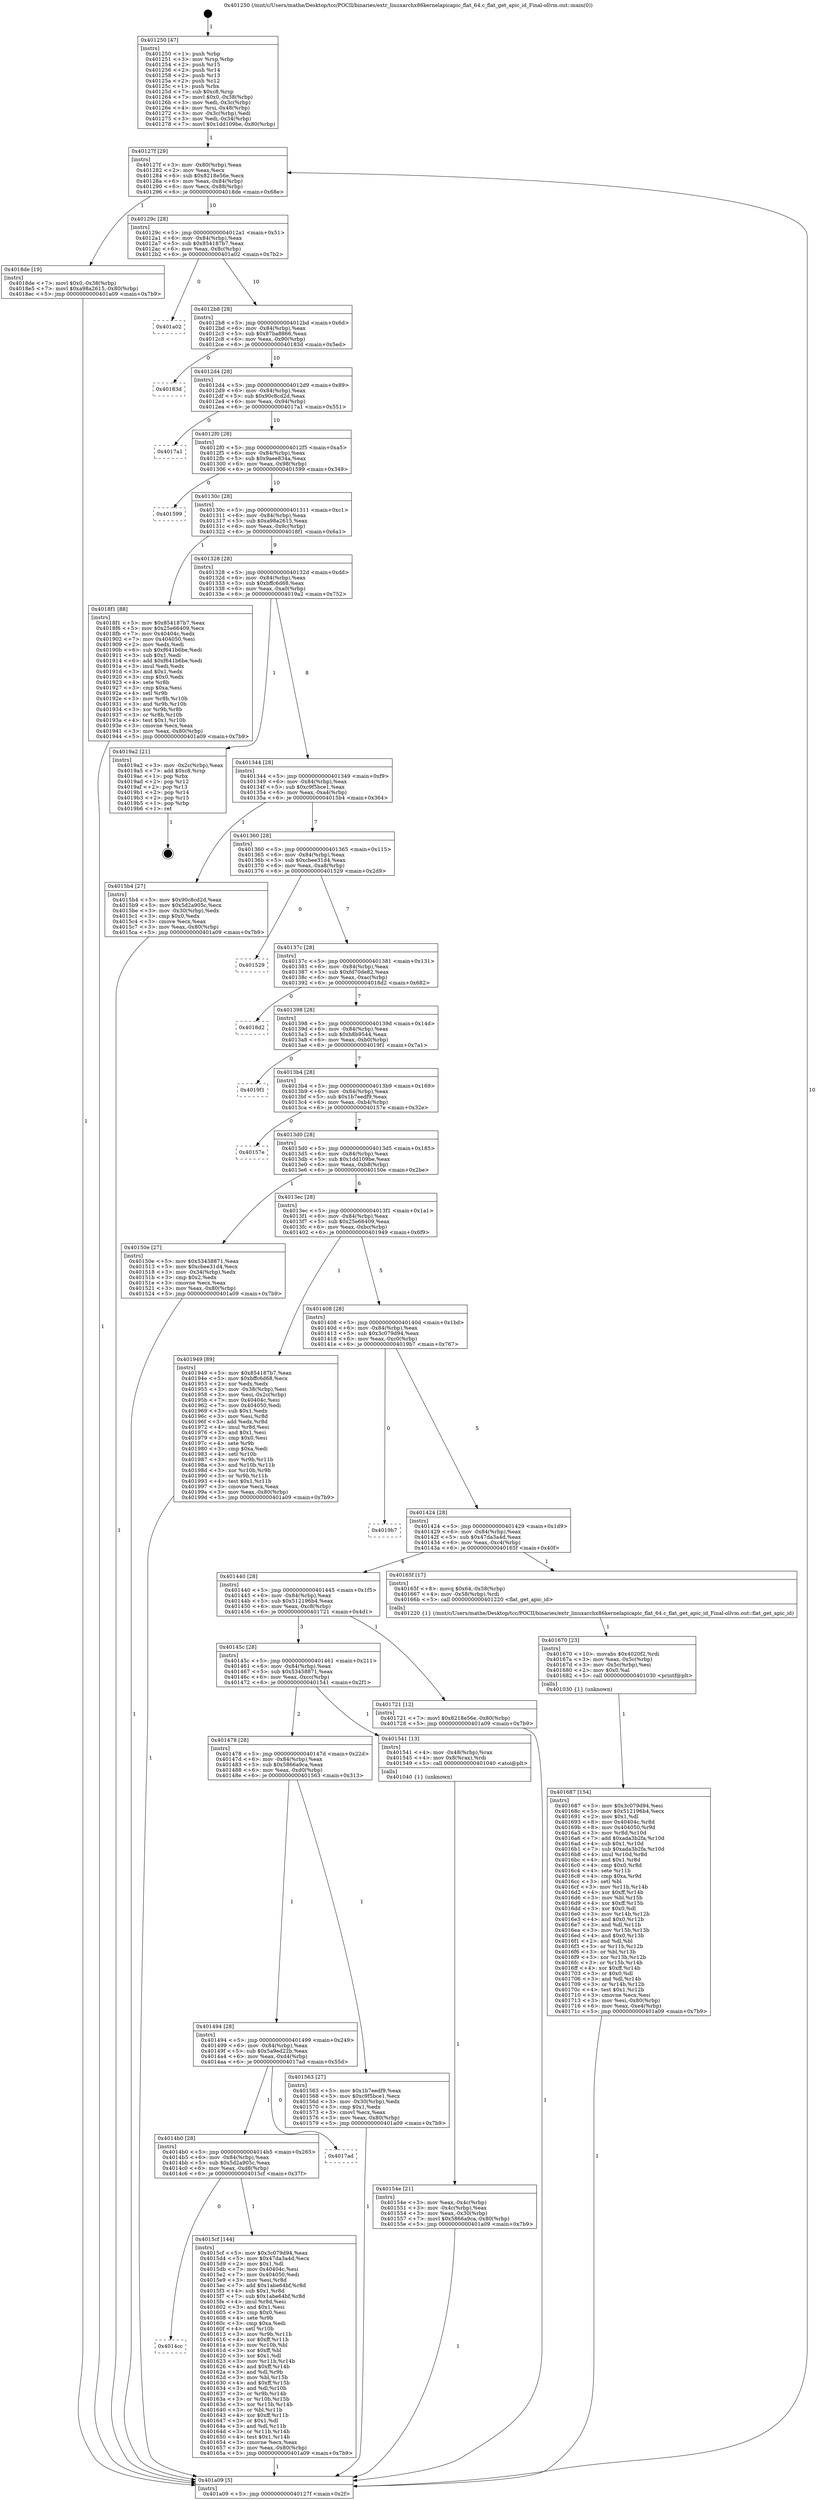 digraph "0x401250" {
  label = "0x401250 (/mnt/c/Users/mathe/Desktop/tcc/POCII/binaries/extr_linuxarchx86kernelapicapic_flat_64.c_flat_get_apic_id_Final-ollvm.out::main(0))"
  labelloc = "t"
  node[shape=record]

  Entry [label="",width=0.3,height=0.3,shape=circle,fillcolor=black,style=filled]
  "0x40127f" [label="{
     0x40127f [29]\l
     | [instrs]\l
     &nbsp;&nbsp;0x40127f \<+3\>: mov -0x80(%rbp),%eax\l
     &nbsp;&nbsp;0x401282 \<+2\>: mov %eax,%ecx\l
     &nbsp;&nbsp;0x401284 \<+6\>: sub $0x8218e56e,%ecx\l
     &nbsp;&nbsp;0x40128a \<+6\>: mov %eax,-0x84(%rbp)\l
     &nbsp;&nbsp;0x401290 \<+6\>: mov %ecx,-0x88(%rbp)\l
     &nbsp;&nbsp;0x401296 \<+6\>: je 00000000004018de \<main+0x68e\>\l
  }"]
  "0x4018de" [label="{
     0x4018de [19]\l
     | [instrs]\l
     &nbsp;&nbsp;0x4018de \<+7\>: movl $0x0,-0x38(%rbp)\l
     &nbsp;&nbsp;0x4018e5 \<+7\>: movl $0xa98a2615,-0x80(%rbp)\l
     &nbsp;&nbsp;0x4018ec \<+5\>: jmp 0000000000401a09 \<main+0x7b9\>\l
  }"]
  "0x40129c" [label="{
     0x40129c [28]\l
     | [instrs]\l
     &nbsp;&nbsp;0x40129c \<+5\>: jmp 00000000004012a1 \<main+0x51\>\l
     &nbsp;&nbsp;0x4012a1 \<+6\>: mov -0x84(%rbp),%eax\l
     &nbsp;&nbsp;0x4012a7 \<+5\>: sub $0x854187b7,%eax\l
     &nbsp;&nbsp;0x4012ac \<+6\>: mov %eax,-0x8c(%rbp)\l
     &nbsp;&nbsp;0x4012b2 \<+6\>: je 0000000000401a02 \<main+0x7b2\>\l
  }"]
  Exit [label="",width=0.3,height=0.3,shape=circle,fillcolor=black,style=filled,peripheries=2]
  "0x401a02" [label="{
     0x401a02\l
  }", style=dashed]
  "0x4012b8" [label="{
     0x4012b8 [28]\l
     | [instrs]\l
     &nbsp;&nbsp;0x4012b8 \<+5\>: jmp 00000000004012bd \<main+0x6d\>\l
     &nbsp;&nbsp;0x4012bd \<+6\>: mov -0x84(%rbp),%eax\l
     &nbsp;&nbsp;0x4012c3 \<+5\>: sub $0x87ba8866,%eax\l
     &nbsp;&nbsp;0x4012c8 \<+6\>: mov %eax,-0x90(%rbp)\l
     &nbsp;&nbsp;0x4012ce \<+6\>: je 000000000040183d \<main+0x5ed\>\l
  }"]
  "0x401687" [label="{
     0x401687 [154]\l
     | [instrs]\l
     &nbsp;&nbsp;0x401687 \<+5\>: mov $0x3c079d94,%esi\l
     &nbsp;&nbsp;0x40168c \<+5\>: mov $0x512196b4,%ecx\l
     &nbsp;&nbsp;0x401691 \<+2\>: mov $0x1,%dl\l
     &nbsp;&nbsp;0x401693 \<+8\>: mov 0x40404c,%r8d\l
     &nbsp;&nbsp;0x40169b \<+8\>: mov 0x404050,%r9d\l
     &nbsp;&nbsp;0x4016a3 \<+3\>: mov %r8d,%r10d\l
     &nbsp;&nbsp;0x4016a6 \<+7\>: add $0xada3b2fa,%r10d\l
     &nbsp;&nbsp;0x4016ad \<+4\>: sub $0x1,%r10d\l
     &nbsp;&nbsp;0x4016b1 \<+7\>: sub $0xada3b2fa,%r10d\l
     &nbsp;&nbsp;0x4016b8 \<+4\>: imul %r10d,%r8d\l
     &nbsp;&nbsp;0x4016bc \<+4\>: and $0x1,%r8d\l
     &nbsp;&nbsp;0x4016c0 \<+4\>: cmp $0x0,%r8d\l
     &nbsp;&nbsp;0x4016c4 \<+4\>: sete %r11b\l
     &nbsp;&nbsp;0x4016c8 \<+4\>: cmp $0xa,%r9d\l
     &nbsp;&nbsp;0x4016cc \<+3\>: setl %bl\l
     &nbsp;&nbsp;0x4016cf \<+3\>: mov %r11b,%r14b\l
     &nbsp;&nbsp;0x4016d2 \<+4\>: xor $0xff,%r14b\l
     &nbsp;&nbsp;0x4016d6 \<+3\>: mov %bl,%r15b\l
     &nbsp;&nbsp;0x4016d9 \<+4\>: xor $0xff,%r15b\l
     &nbsp;&nbsp;0x4016dd \<+3\>: xor $0x0,%dl\l
     &nbsp;&nbsp;0x4016e0 \<+3\>: mov %r14b,%r12b\l
     &nbsp;&nbsp;0x4016e3 \<+4\>: and $0x0,%r12b\l
     &nbsp;&nbsp;0x4016e7 \<+3\>: and %dl,%r11b\l
     &nbsp;&nbsp;0x4016ea \<+3\>: mov %r15b,%r13b\l
     &nbsp;&nbsp;0x4016ed \<+4\>: and $0x0,%r13b\l
     &nbsp;&nbsp;0x4016f1 \<+2\>: and %dl,%bl\l
     &nbsp;&nbsp;0x4016f3 \<+3\>: or %r11b,%r12b\l
     &nbsp;&nbsp;0x4016f6 \<+3\>: or %bl,%r13b\l
     &nbsp;&nbsp;0x4016f9 \<+3\>: xor %r13b,%r12b\l
     &nbsp;&nbsp;0x4016fc \<+3\>: or %r15b,%r14b\l
     &nbsp;&nbsp;0x4016ff \<+4\>: xor $0xff,%r14b\l
     &nbsp;&nbsp;0x401703 \<+3\>: or $0x0,%dl\l
     &nbsp;&nbsp;0x401706 \<+3\>: and %dl,%r14b\l
     &nbsp;&nbsp;0x401709 \<+3\>: or %r14b,%r12b\l
     &nbsp;&nbsp;0x40170c \<+4\>: test $0x1,%r12b\l
     &nbsp;&nbsp;0x401710 \<+3\>: cmovne %ecx,%esi\l
     &nbsp;&nbsp;0x401713 \<+3\>: mov %esi,-0x80(%rbp)\l
     &nbsp;&nbsp;0x401716 \<+6\>: mov %eax,-0xe4(%rbp)\l
     &nbsp;&nbsp;0x40171c \<+5\>: jmp 0000000000401a09 \<main+0x7b9\>\l
  }"]
  "0x40183d" [label="{
     0x40183d\l
  }", style=dashed]
  "0x4012d4" [label="{
     0x4012d4 [28]\l
     | [instrs]\l
     &nbsp;&nbsp;0x4012d4 \<+5\>: jmp 00000000004012d9 \<main+0x89\>\l
     &nbsp;&nbsp;0x4012d9 \<+6\>: mov -0x84(%rbp),%eax\l
     &nbsp;&nbsp;0x4012df \<+5\>: sub $0x90c8cd2d,%eax\l
     &nbsp;&nbsp;0x4012e4 \<+6\>: mov %eax,-0x94(%rbp)\l
     &nbsp;&nbsp;0x4012ea \<+6\>: je 00000000004017a1 \<main+0x551\>\l
  }"]
  "0x401670" [label="{
     0x401670 [23]\l
     | [instrs]\l
     &nbsp;&nbsp;0x401670 \<+10\>: movabs $0x4020f2,%rdi\l
     &nbsp;&nbsp;0x40167a \<+3\>: mov %eax,-0x5c(%rbp)\l
     &nbsp;&nbsp;0x40167d \<+3\>: mov -0x5c(%rbp),%esi\l
     &nbsp;&nbsp;0x401680 \<+2\>: mov $0x0,%al\l
     &nbsp;&nbsp;0x401682 \<+5\>: call 0000000000401030 \<printf@plt\>\l
     | [calls]\l
     &nbsp;&nbsp;0x401030 \{1\} (unknown)\l
  }"]
  "0x4017a1" [label="{
     0x4017a1\l
  }", style=dashed]
  "0x4012f0" [label="{
     0x4012f0 [28]\l
     | [instrs]\l
     &nbsp;&nbsp;0x4012f0 \<+5\>: jmp 00000000004012f5 \<main+0xa5\>\l
     &nbsp;&nbsp;0x4012f5 \<+6\>: mov -0x84(%rbp),%eax\l
     &nbsp;&nbsp;0x4012fb \<+5\>: sub $0x9aee834a,%eax\l
     &nbsp;&nbsp;0x401300 \<+6\>: mov %eax,-0x98(%rbp)\l
     &nbsp;&nbsp;0x401306 \<+6\>: je 0000000000401599 \<main+0x349\>\l
  }"]
  "0x4014cc" [label="{
     0x4014cc\l
  }", style=dashed]
  "0x401599" [label="{
     0x401599\l
  }", style=dashed]
  "0x40130c" [label="{
     0x40130c [28]\l
     | [instrs]\l
     &nbsp;&nbsp;0x40130c \<+5\>: jmp 0000000000401311 \<main+0xc1\>\l
     &nbsp;&nbsp;0x401311 \<+6\>: mov -0x84(%rbp),%eax\l
     &nbsp;&nbsp;0x401317 \<+5\>: sub $0xa98a2615,%eax\l
     &nbsp;&nbsp;0x40131c \<+6\>: mov %eax,-0x9c(%rbp)\l
     &nbsp;&nbsp;0x401322 \<+6\>: je 00000000004018f1 \<main+0x6a1\>\l
  }"]
  "0x4015cf" [label="{
     0x4015cf [144]\l
     | [instrs]\l
     &nbsp;&nbsp;0x4015cf \<+5\>: mov $0x3c079d94,%eax\l
     &nbsp;&nbsp;0x4015d4 \<+5\>: mov $0x47da3a4d,%ecx\l
     &nbsp;&nbsp;0x4015d9 \<+2\>: mov $0x1,%dl\l
     &nbsp;&nbsp;0x4015db \<+7\>: mov 0x40404c,%esi\l
     &nbsp;&nbsp;0x4015e2 \<+7\>: mov 0x404050,%edi\l
     &nbsp;&nbsp;0x4015e9 \<+3\>: mov %esi,%r8d\l
     &nbsp;&nbsp;0x4015ec \<+7\>: add $0x1abe64bf,%r8d\l
     &nbsp;&nbsp;0x4015f3 \<+4\>: sub $0x1,%r8d\l
     &nbsp;&nbsp;0x4015f7 \<+7\>: sub $0x1abe64bf,%r8d\l
     &nbsp;&nbsp;0x4015fe \<+4\>: imul %r8d,%esi\l
     &nbsp;&nbsp;0x401602 \<+3\>: and $0x1,%esi\l
     &nbsp;&nbsp;0x401605 \<+3\>: cmp $0x0,%esi\l
     &nbsp;&nbsp;0x401608 \<+4\>: sete %r9b\l
     &nbsp;&nbsp;0x40160c \<+3\>: cmp $0xa,%edi\l
     &nbsp;&nbsp;0x40160f \<+4\>: setl %r10b\l
     &nbsp;&nbsp;0x401613 \<+3\>: mov %r9b,%r11b\l
     &nbsp;&nbsp;0x401616 \<+4\>: xor $0xff,%r11b\l
     &nbsp;&nbsp;0x40161a \<+3\>: mov %r10b,%bl\l
     &nbsp;&nbsp;0x40161d \<+3\>: xor $0xff,%bl\l
     &nbsp;&nbsp;0x401620 \<+3\>: xor $0x1,%dl\l
     &nbsp;&nbsp;0x401623 \<+3\>: mov %r11b,%r14b\l
     &nbsp;&nbsp;0x401626 \<+4\>: and $0xff,%r14b\l
     &nbsp;&nbsp;0x40162a \<+3\>: and %dl,%r9b\l
     &nbsp;&nbsp;0x40162d \<+3\>: mov %bl,%r15b\l
     &nbsp;&nbsp;0x401630 \<+4\>: and $0xff,%r15b\l
     &nbsp;&nbsp;0x401634 \<+3\>: and %dl,%r10b\l
     &nbsp;&nbsp;0x401637 \<+3\>: or %r9b,%r14b\l
     &nbsp;&nbsp;0x40163a \<+3\>: or %r10b,%r15b\l
     &nbsp;&nbsp;0x40163d \<+3\>: xor %r15b,%r14b\l
     &nbsp;&nbsp;0x401640 \<+3\>: or %bl,%r11b\l
     &nbsp;&nbsp;0x401643 \<+4\>: xor $0xff,%r11b\l
     &nbsp;&nbsp;0x401647 \<+3\>: or $0x1,%dl\l
     &nbsp;&nbsp;0x40164a \<+3\>: and %dl,%r11b\l
     &nbsp;&nbsp;0x40164d \<+3\>: or %r11b,%r14b\l
     &nbsp;&nbsp;0x401650 \<+4\>: test $0x1,%r14b\l
     &nbsp;&nbsp;0x401654 \<+3\>: cmovne %ecx,%eax\l
     &nbsp;&nbsp;0x401657 \<+3\>: mov %eax,-0x80(%rbp)\l
     &nbsp;&nbsp;0x40165a \<+5\>: jmp 0000000000401a09 \<main+0x7b9\>\l
  }"]
  "0x4018f1" [label="{
     0x4018f1 [88]\l
     | [instrs]\l
     &nbsp;&nbsp;0x4018f1 \<+5\>: mov $0x854187b7,%eax\l
     &nbsp;&nbsp;0x4018f6 \<+5\>: mov $0x25e66409,%ecx\l
     &nbsp;&nbsp;0x4018fb \<+7\>: mov 0x40404c,%edx\l
     &nbsp;&nbsp;0x401902 \<+7\>: mov 0x404050,%esi\l
     &nbsp;&nbsp;0x401909 \<+2\>: mov %edx,%edi\l
     &nbsp;&nbsp;0x40190b \<+6\>: sub $0xf641b6be,%edi\l
     &nbsp;&nbsp;0x401911 \<+3\>: sub $0x1,%edi\l
     &nbsp;&nbsp;0x401914 \<+6\>: add $0xf641b6be,%edi\l
     &nbsp;&nbsp;0x40191a \<+3\>: imul %edi,%edx\l
     &nbsp;&nbsp;0x40191d \<+3\>: and $0x1,%edx\l
     &nbsp;&nbsp;0x401920 \<+3\>: cmp $0x0,%edx\l
     &nbsp;&nbsp;0x401923 \<+4\>: sete %r8b\l
     &nbsp;&nbsp;0x401927 \<+3\>: cmp $0xa,%esi\l
     &nbsp;&nbsp;0x40192a \<+4\>: setl %r9b\l
     &nbsp;&nbsp;0x40192e \<+3\>: mov %r8b,%r10b\l
     &nbsp;&nbsp;0x401931 \<+3\>: and %r9b,%r10b\l
     &nbsp;&nbsp;0x401934 \<+3\>: xor %r9b,%r8b\l
     &nbsp;&nbsp;0x401937 \<+3\>: or %r8b,%r10b\l
     &nbsp;&nbsp;0x40193a \<+4\>: test $0x1,%r10b\l
     &nbsp;&nbsp;0x40193e \<+3\>: cmovne %ecx,%eax\l
     &nbsp;&nbsp;0x401941 \<+3\>: mov %eax,-0x80(%rbp)\l
     &nbsp;&nbsp;0x401944 \<+5\>: jmp 0000000000401a09 \<main+0x7b9\>\l
  }"]
  "0x401328" [label="{
     0x401328 [28]\l
     | [instrs]\l
     &nbsp;&nbsp;0x401328 \<+5\>: jmp 000000000040132d \<main+0xdd\>\l
     &nbsp;&nbsp;0x40132d \<+6\>: mov -0x84(%rbp),%eax\l
     &nbsp;&nbsp;0x401333 \<+5\>: sub $0xbffc6d68,%eax\l
     &nbsp;&nbsp;0x401338 \<+6\>: mov %eax,-0xa0(%rbp)\l
     &nbsp;&nbsp;0x40133e \<+6\>: je 00000000004019a2 \<main+0x752\>\l
  }"]
  "0x4014b0" [label="{
     0x4014b0 [28]\l
     | [instrs]\l
     &nbsp;&nbsp;0x4014b0 \<+5\>: jmp 00000000004014b5 \<main+0x265\>\l
     &nbsp;&nbsp;0x4014b5 \<+6\>: mov -0x84(%rbp),%eax\l
     &nbsp;&nbsp;0x4014bb \<+5\>: sub $0x5d2a905c,%eax\l
     &nbsp;&nbsp;0x4014c0 \<+6\>: mov %eax,-0xd8(%rbp)\l
     &nbsp;&nbsp;0x4014c6 \<+6\>: je 00000000004015cf \<main+0x37f\>\l
  }"]
  "0x4019a2" [label="{
     0x4019a2 [21]\l
     | [instrs]\l
     &nbsp;&nbsp;0x4019a2 \<+3\>: mov -0x2c(%rbp),%eax\l
     &nbsp;&nbsp;0x4019a5 \<+7\>: add $0xc8,%rsp\l
     &nbsp;&nbsp;0x4019ac \<+1\>: pop %rbx\l
     &nbsp;&nbsp;0x4019ad \<+2\>: pop %r12\l
     &nbsp;&nbsp;0x4019af \<+2\>: pop %r13\l
     &nbsp;&nbsp;0x4019b1 \<+2\>: pop %r14\l
     &nbsp;&nbsp;0x4019b3 \<+2\>: pop %r15\l
     &nbsp;&nbsp;0x4019b5 \<+1\>: pop %rbp\l
     &nbsp;&nbsp;0x4019b6 \<+1\>: ret\l
  }"]
  "0x401344" [label="{
     0x401344 [28]\l
     | [instrs]\l
     &nbsp;&nbsp;0x401344 \<+5\>: jmp 0000000000401349 \<main+0xf9\>\l
     &nbsp;&nbsp;0x401349 \<+6\>: mov -0x84(%rbp),%eax\l
     &nbsp;&nbsp;0x40134f \<+5\>: sub $0xc9f5bce1,%eax\l
     &nbsp;&nbsp;0x401354 \<+6\>: mov %eax,-0xa4(%rbp)\l
     &nbsp;&nbsp;0x40135a \<+6\>: je 00000000004015b4 \<main+0x364\>\l
  }"]
  "0x4017ad" [label="{
     0x4017ad\l
  }", style=dashed]
  "0x4015b4" [label="{
     0x4015b4 [27]\l
     | [instrs]\l
     &nbsp;&nbsp;0x4015b4 \<+5\>: mov $0x90c8cd2d,%eax\l
     &nbsp;&nbsp;0x4015b9 \<+5\>: mov $0x5d2a905c,%ecx\l
     &nbsp;&nbsp;0x4015be \<+3\>: mov -0x30(%rbp),%edx\l
     &nbsp;&nbsp;0x4015c1 \<+3\>: cmp $0x0,%edx\l
     &nbsp;&nbsp;0x4015c4 \<+3\>: cmove %ecx,%eax\l
     &nbsp;&nbsp;0x4015c7 \<+3\>: mov %eax,-0x80(%rbp)\l
     &nbsp;&nbsp;0x4015ca \<+5\>: jmp 0000000000401a09 \<main+0x7b9\>\l
  }"]
  "0x401360" [label="{
     0x401360 [28]\l
     | [instrs]\l
     &nbsp;&nbsp;0x401360 \<+5\>: jmp 0000000000401365 \<main+0x115\>\l
     &nbsp;&nbsp;0x401365 \<+6\>: mov -0x84(%rbp),%eax\l
     &nbsp;&nbsp;0x40136b \<+5\>: sub $0xcbee31d4,%eax\l
     &nbsp;&nbsp;0x401370 \<+6\>: mov %eax,-0xa8(%rbp)\l
     &nbsp;&nbsp;0x401376 \<+6\>: je 0000000000401529 \<main+0x2d9\>\l
  }"]
  "0x401494" [label="{
     0x401494 [28]\l
     | [instrs]\l
     &nbsp;&nbsp;0x401494 \<+5\>: jmp 0000000000401499 \<main+0x249\>\l
     &nbsp;&nbsp;0x401499 \<+6\>: mov -0x84(%rbp),%eax\l
     &nbsp;&nbsp;0x40149f \<+5\>: sub $0x5a9ed22b,%eax\l
     &nbsp;&nbsp;0x4014a4 \<+6\>: mov %eax,-0xd4(%rbp)\l
     &nbsp;&nbsp;0x4014aa \<+6\>: je 00000000004017ad \<main+0x55d\>\l
  }"]
  "0x401529" [label="{
     0x401529\l
  }", style=dashed]
  "0x40137c" [label="{
     0x40137c [28]\l
     | [instrs]\l
     &nbsp;&nbsp;0x40137c \<+5\>: jmp 0000000000401381 \<main+0x131\>\l
     &nbsp;&nbsp;0x401381 \<+6\>: mov -0x84(%rbp),%eax\l
     &nbsp;&nbsp;0x401387 \<+5\>: sub $0xfd70de82,%eax\l
     &nbsp;&nbsp;0x40138c \<+6\>: mov %eax,-0xac(%rbp)\l
     &nbsp;&nbsp;0x401392 \<+6\>: je 00000000004018d2 \<main+0x682\>\l
  }"]
  "0x401563" [label="{
     0x401563 [27]\l
     | [instrs]\l
     &nbsp;&nbsp;0x401563 \<+5\>: mov $0x1b7eedf9,%eax\l
     &nbsp;&nbsp;0x401568 \<+5\>: mov $0xc9f5bce1,%ecx\l
     &nbsp;&nbsp;0x40156d \<+3\>: mov -0x30(%rbp),%edx\l
     &nbsp;&nbsp;0x401570 \<+3\>: cmp $0x1,%edx\l
     &nbsp;&nbsp;0x401573 \<+3\>: cmovl %ecx,%eax\l
     &nbsp;&nbsp;0x401576 \<+3\>: mov %eax,-0x80(%rbp)\l
     &nbsp;&nbsp;0x401579 \<+5\>: jmp 0000000000401a09 \<main+0x7b9\>\l
  }"]
  "0x4018d2" [label="{
     0x4018d2\l
  }", style=dashed]
  "0x401398" [label="{
     0x401398 [28]\l
     | [instrs]\l
     &nbsp;&nbsp;0x401398 \<+5\>: jmp 000000000040139d \<main+0x14d\>\l
     &nbsp;&nbsp;0x40139d \<+6\>: mov -0x84(%rbp),%eax\l
     &nbsp;&nbsp;0x4013a3 \<+5\>: sub $0xb8b9544,%eax\l
     &nbsp;&nbsp;0x4013a8 \<+6\>: mov %eax,-0xb0(%rbp)\l
     &nbsp;&nbsp;0x4013ae \<+6\>: je 00000000004019f1 \<main+0x7a1\>\l
  }"]
  "0x40154e" [label="{
     0x40154e [21]\l
     | [instrs]\l
     &nbsp;&nbsp;0x40154e \<+3\>: mov %eax,-0x4c(%rbp)\l
     &nbsp;&nbsp;0x401551 \<+3\>: mov -0x4c(%rbp),%eax\l
     &nbsp;&nbsp;0x401554 \<+3\>: mov %eax,-0x30(%rbp)\l
     &nbsp;&nbsp;0x401557 \<+7\>: movl $0x5866a9ca,-0x80(%rbp)\l
     &nbsp;&nbsp;0x40155e \<+5\>: jmp 0000000000401a09 \<main+0x7b9\>\l
  }"]
  "0x4019f1" [label="{
     0x4019f1\l
  }", style=dashed]
  "0x4013b4" [label="{
     0x4013b4 [28]\l
     | [instrs]\l
     &nbsp;&nbsp;0x4013b4 \<+5\>: jmp 00000000004013b9 \<main+0x169\>\l
     &nbsp;&nbsp;0x4013b9 \<+6\>: mov -0x84(%rbp),%eax\l
     &nbsp;&nbsp;0x4013bf \<+5\>: sub $0x1b7eedf9,%eax\l
     &nbsp;&nbsp;0x4013c4 \<+6\>: mov %eax,-0xb4(%rbp)\l
     &nbsp;&nbsp;0x4013ca \<+6\>: je 000000000040157e \<main+0x32e\>\l
  }"]
  "0x401478" [label="{
     0x401478 [28]\l
     | [instrs]\l
     &nbsp;&nbsp;0x401478 \<+5\>: jmp 000000000040147d \<main+0x22d\>\l
     &nbsp;&nbsp;0x40147d \<+6\>: mov -0x84(%rbp),%eax\l
     &nbsp;&nbsp;0x401483 \<+5\>: sub $0x5866a9ca,%eax\l
     &nbsp;&nbsp;0x401488 \<+6\>: mov %eax,-0xd0(%rbp)\l
     &nbsp;&nbsp;0x40148e \<+6\>: je 0000000000401563 \<main+0x313\>\l
  }"]
  "0x40157e" [label="{
     0x40157e\l
  }", style=dashed]
  "0x4013d0" [label="{
     0x4013d0 [28]\l
     | [instrs]\l
     &nbsp;&nbsp;0x4013d0 \<+5\>: jmp 00000000004013d5 \<main+0x185\>\l
     &nbsp;&nbsp;0x4013d5 \<+6\>: mov -0x84(%rbp),%eax\l
     &nbsp;&nbsp;0x4013db \<+5\>: sub $0x1dd109be,%eax\l
     &nbsp;&nbsp;0x4013e0 \<+6\>: mov %eax,-0xb8(%rbp)\l
     &nbsp;&nbsp;0x4013e6 \<+6\>: je 000000000040150e \<main+0x2be\>\l
  }"]
  "0x401541" [label="{
     0x401541 [13]\l
     | [instrs]\l
     &nbsp;&nbsp;0x401541 \<+4\>: mov -0x48(%rbp),%rax\l
     &nbsp;&nbsp;0x401545 \<+4\>: mov 0x8(%rax),%rdi\l
     &nbsp;&nbsp;0x401549 \<+5\>: call 0000000000401040 \<atoi@plt\>\l
     | [calls]\l
     &nbsp;&nbsp;0x401040 \{1\} (unknown)\l
  }"]
  "0x40150e" [label="{
     0x40150e [27]\l
     | [instrs]\l
     &nbsp;&nbsp;0x40150e \<+5\>: mov $0x53458871,%eax\l
     &nbsp;&nbsp;0x401513 \<+5\>: mov $0xcbee31d4,%ecx\l
     &nbsp;&nbsp;0x401518 \<+3\>: mov -0x34(%rbp),%edx\l
     &nbsp;&nbsp;0x40151b \<+3\>: cmp $0x2,%edx\l
     &nbsp;&nbsp;0x40151e \<+3\>: cmovne %ecx,%eax\l
     &nbsp;&nbsp;0x401521 \<+3\>: mov %eax,-0x80(%rbp)\l
     &nbsp;&nbsp;0x401524 \<+5\>: jmp 0000000000401a09 \<main+0x7b9\>\l
  }"]
  "0x4013ec" [label="{
     0x4013ec [28]\l
     | [instrs]\l
     &nbsp;&nbsp;0x4013ec \<+5\>: jmp 00000000004013f1 \<main+0x1a1\>\l
     &nbsp;&nbsp;0x4013f1 \<+6\>: mov -0x84(%rbp),%eax\l
     &nbsp;&nbsp;0x4013f7 \<+5\>: sub $0x25e66409,%eax\l
     &nbsp;&nbsp;0x4013fc \<+6\>: mov %eax,-0xbc(%rbp)\l
     &nbsp;&nbsp;0x401402 \<+6\>: je 0000000000401949 \<main+0x6f9\>\l
  }"]
  "0x401a09" [label="{
     0x401a09 [5]\l
     | [instrs]\l
     &nbsp;&nbsp;0x401a09 \<+5\>: jmp 000000000040127f \<main+0x2f\>\l
  }"]
  "0x401250" [label="{
     0x401250 [47]\l
     | [instrs]\l
     &nbsp;&nbsp;0x401250 \<+1\>: push %rbp\l
     &nbsp;&nbsp;0x401251 \<+3\>: mov %rsp,%rbp\l
     &nbsp;&nbsp;0x401254 \<+2\>: push %r15\l
     &nbsp;&nbsp;0x401256 \<+2\>: push %r14\l
     &nbsp;&nbsp;0x401258 \<+2\>: push %r13\l
     &nbsp;&nbsp;0x40125a \<+2\>: push %r12\l
     &nbsp;&nbsp;0x40125c \<+1\>: push %rbx\l
     &nbsp;&nbsp;0x40125d \<+7\>: sub $0xc8,%rsp\l
     &nbsp;&nbsp;0x401264 \<+7\>: movl $0x0,-0x38(%rbp)\l
     &nbsp;&nbsp;0x40126b \<+3\>: mov %edi,-0x3c(%rbp)\l
     &nbsp;&nbsp;0x40126e \<+4\>: mov %rsi,-0x48(%rbp)\l
     &nbsp;&nbsp;0x401272 \<+3\>: mov -0x3c(%rbp),%edi\l
     &nbsp;&nbsp;0x401275 \<+3\>: mov %edi,-0x34(%rbp)\l
     &nbsp;&nbsp;0x401278 \<+7\>: movl $0x1dd109be,-0x80(%rbp)\l
  }"]
  "0x40145c" [label="{
     0x40145c [28]\l
     | [instrs]\l
     &nbsp;&nbsp;0x40145c \<+5\>: jmp 0000000000401461 \<main+0x211\>\l
     &nbsp;&nbsp;0x401461 \<+6\>: mov -0x84(%rbp),%eax\l
     &nbsp;&nbsp;0x401467 \<+5\>: sub $0x53458871,%eax\l
     &nbsp;&nbsp;0x40146c \<+6\>: mov %eax,-0xcc(%rbp)\l
     &nbsp;&nbsp;0x401472 \<+6\>: je 0000000000401541 \<main+0x2f1\>\l
  }"]
  "0x401949" [label="{
     0x401949 [89]\l
     | [instrs]\l
     &nbsp;&nbsp;0x401949 \<+5\>: mov $0x854187b7,%eax\l
     &nbsp;&nbsp;0x40194e \<+5\>: mov $0xbffc6d68,%ecx\l
     &nbsp;&nbsp;0x401953 \<+2\>: xor %edx,%edx\l
     &nbsp;&nbsp;0x401955 \<+3\>: mov -0x38(%rbp),%esi\l
     &nbsp;&nbsp;0x401958 \<+3\>: mov %esi,-0x2c(%rbp)\l
     &nbsp;&nbsp;0x40195b \<+7\>: mov 0x40404c,%esi\l
     &nbsp;&nbsp;0x401962 \<+7\>: mov 0x404050,%edi\l
     &nbsp;&nbsp;0x401969 \<+3\>: sub $0x1,%edx\l
     &nbsp;&nbsp;0x40196c \<+3\>: mov %esi,%r8d\l
     &nbsp;&nbsp;0x40196f \<+3\>: add %edx,%r8d\l
     &nbsp;&nbsp;0x401972 \<+4\>: imul %r8d,%esi\l
     &nbsp;&nbsp;0x401976 \<+3\>: and $0x1,%esi\l
     &nbsp;&nbsp;0x401979 \<+3\>: cmp $0x0,%esi\l
     &nbsp;&nbsp;0x40197c \<+4\>: sete %r9b\l
     &nbsp;&nbsp;0x401980 \<+3\>: cmp $0xa,%edi\l
     &nbsp;&nbsp;0x401983 \<+4\>: setl %r10b\l
     &nbsp;&nbsp;0x401987 \<+3\>: mov %r9b,%r11b\l
     &nbsp;&nbsp;0x40198a \<+3\>: and %r10b,%r11b\l
     &nbsp;&nbsp;0x40198d \<+3\>: xor %r10b,%r9b\l
     &nbsp;&nbsp;0x401990 \<+3\>: or %r9b,%r11b\l
     &nbsp;&nbsp;0x401993 \<+4\>: test $0x1,%r11b\l
     &nbsp;&nbsp;0x401997 \<+3\>: cmovne %ecx,%eax\l
     &nbsp;&nbsp;0x40199a \<+3\>: mov %eax,-0x80(%rbp)\l
     &nbsp;&nbsp;0x40199d \<+5\>: jmp 0000000000401a09 \<main+0x7b9\>\l
  }"]
  "0x401408" [label="{
     0x401408 [28]\l
     | [instrs]\l
     &nbsp;&nbsp;0x401408 \<+5\>: jmp 000000000040140d \<main+0x1bd\>\l
     &nbsp;&nbsp;0x40140d \<+6\>: mov -0x84(%rbp),%eax\l
     &nbsp;&nbsp;0x401413 \<+5\>: sub $0x3c079d94,%eax\l
     &nbsp;&nbsp;0x401418 \<+6\>: mov %eax,-0xc0(%rbp)\l
     &nbsp;&nbsp;0x40141e \<+6\>: je 00000000004019b7 \<main+0x767\>\l
  }"]
  "0x401721" [label="{
     0x401721 [12]\l
     | [instrs]\l
     &nbsp;&nbsp;0x401721 \<+7\>: movl $0x8218e56e,-0x80(%rbp)\l
     &nbsp;&nbsp;0x401728 \<+5\>: jmp 0000000000401a09 \<main+0x7b9\>\l
  }"]
  "0x4019b7" [label="{
     0x4019b7\l
  }", style=dashed]
  "0x401424" [label="{
     0x401424 [28]\l
     | [instrs]\l
     &nbsp;&nbsp;0x401424 \<+5\>: jmp 0000000000401429 \<main+0x1d9\>\l
     &nbsp;&nbsp;0x401429 \<+6\>: mov -0x84(%rbp),%eax\l
     &nbsp;&nbsp;0x40142f \<+5\>: sub $0x47da3a4d,%eax\l
     &nbsp;&nbsp;0x401434 \<+6\>: mov %eax,-0xc4(%rbp)\l
     &nbsp;&nbsp;0x40143a \<+6\>: je 000000000040165f \<main+0x40f\>\l
  }"]
  "0x401440" [label="{
     0x401440 [28]\l
     | [instrs]\l
     &nbsp;&nbsp;0x401440 \<+5\>: jmp 0000000000401445 \<main+0x1f5\>\l
     &nbsp;&nbsp;0x401445 \<+6\>: mov -0x84(%rbp),%eax\l
     &nbsp;&nbsp;0x40144b \<+5\>: sub $0x512196b4,%eax\l
     &nbsp;&nbsp;0x401450 \<+6\>: mov %eax,-0xc8(%rbp)\l
     &nbsp;&nbsp;0x401456 \<+6\>: je 0000000000401721 \<main+0x4d1\>\l
  }"]
  "0x40165f" [label="{
     0x40165f [17]\l
     | [instrs]\l
     &nbsp;&nbsp;0x40165f \<+8\>: movq $0x64,-0x58(%rbp)\l
     &nbsp;&nbsp;0x401667 \<+4\>: mov -0x58(%rbp),%rdi\l
     &nbsp;&nbsp;0x40166b \<+5\>: call 0000000000401220 \<flat_get_apic_id\>\l
     | [calls]\l
     &nbsp;&nbsp;0x401220 \{1\} (/mnt/c/Users/mathe/Desktop/tcc/POCII/binaries/extr_linuxarchx86kernelapicapic_flat_64.c_flat_get_apic_id_Final-ollvm.out::flat_get_apic_id)\l
  }"]
  Entry -> "0x401250" [label=" 1"]
  "0x40127f" -> "0x4018de" [label=" 1"]
  "0x40127f" -> "0x40129c" [label=" 10"]
  "0x4019a2" -> Exit [label=" 1"]
  "0x40129c" -> "0x401a02" [label=" 0"]
  "0x40129c" -> "0x4012b8" [label=" 10"]
  "0x401949" -> "0x401a09" [label=" 1"]
  "0x4012b8" -> "0x40183d" [label=" 0"]
  "0x4012b8" -> "0x4012d4" [label=" 10"]
  "0x4018f1" -> "0x401a09" [label=" 1"]
  "0x4012d4" -> "0x4017a1" [label=" 0"]
  "0x4012d4" -> "0x4012f0" [label=" 10"]
  "0x4018de" -> "0x401a09" [label=" 1"]
  "0x4012f0" -> "0x401599" [label=" 0"]
  "0x4012f0" -> "0x40130c" [label=" 10"]
  "0x401721" -> "0x401a09" [label=" 1"]
  "0x40130c" -> "0x4018f1" [label=" 1"]
  "0x40130c" -> "0x401328" [label=" 9"]
  "0x401687" -> "0x401a09" [label=" 1"]
  "0x401328" -> "0x4019a2" [label=" 1"]
  "0x401328" -> "0x401344" [label=" 8"]
  "0x40165f" -> "0x401670" [label=" 1"]
  "0x401344" -> "0x4015b4" [label=" 1"]
  "0x401344" -> "0x401360" [label=" 7"]
  "0x4015cf" -> "0x401a09" [label=" 1"]
  "0x401360" -> "0x401529" [label=" 0"]
  "0x401360" -> "0x40137c" [label=" 7"]
  "0x4014b0" -> "0x4015cf" [label=" 1"]
  "0x40137c" -> "0x4018d2" [label=" 0"]
  "0x40137c" -> "0x401398" [label=" 7"]
  "0x401670" -> "0x401687" [label=" 1"]
  "0x401398" -> "0x4019f1" [label=" 0"]
  "0x401398" -> "0x4013b4" [label=" 7"]
  "0x401494" -> "0x4017ad" [label=" 0"]
  "0x4013b4" -> "0x40157e" [label=" 0"]
  "0x4013b4" -> "0x4013d0" [label=" 7"]
  "0x4014b0" -> "0x4014cc" [label=" 0"]
  "0x4013d0" -> "0x40150e" [label=" 1"]
  "0x4013d0" -> "0x4013ec" [label=" 6"]
  "0x40150e" -> "0x401a09" [label=" 1"]
  "0x401250" -> "0x40127f" [label=" 1"]
  "0x401a09" -> "0x40127f" [label=" 10"]
  "0x4015b4" -> "0x401a09" [label=" 1"]
  "0x4013ec" -> "0x401949" [label=" 1"]
  "0x4013ec" -> "0x401408" [label=" 5"]
  "0x401478" -> "0x401494" [label=" 1"]
  "0x401408" -> "0x4019b7" [label=" 0"]
  "0x401408" -> "0x401424" [label=" 5"]
  "0x401478" -> "0x401563" [label=" 1"]
  "0x401424" -> "0x40165f" [label=" 1"]
  "0x401424" -> "0x401440" [label=" 4"]
  "0x401494" -> "0x4014b0" [label=" 1"]
  "0x401440" -> "0x401721" [label=" 1"]
  "0x401440" -> "0x40145c" [label=" 3"]
  "0x401563" -> "0x401a09" [label=" 1"]
  "0x40145c" -> "0x401541" [label=" 1"]
  "0x40145c" -> "0x401478" [label=" 2"]
  "0x401541" -> "0x40154e" [label=" 1"]
  "0x40154e" -> "0x401a09" [label=" 1"]
}
